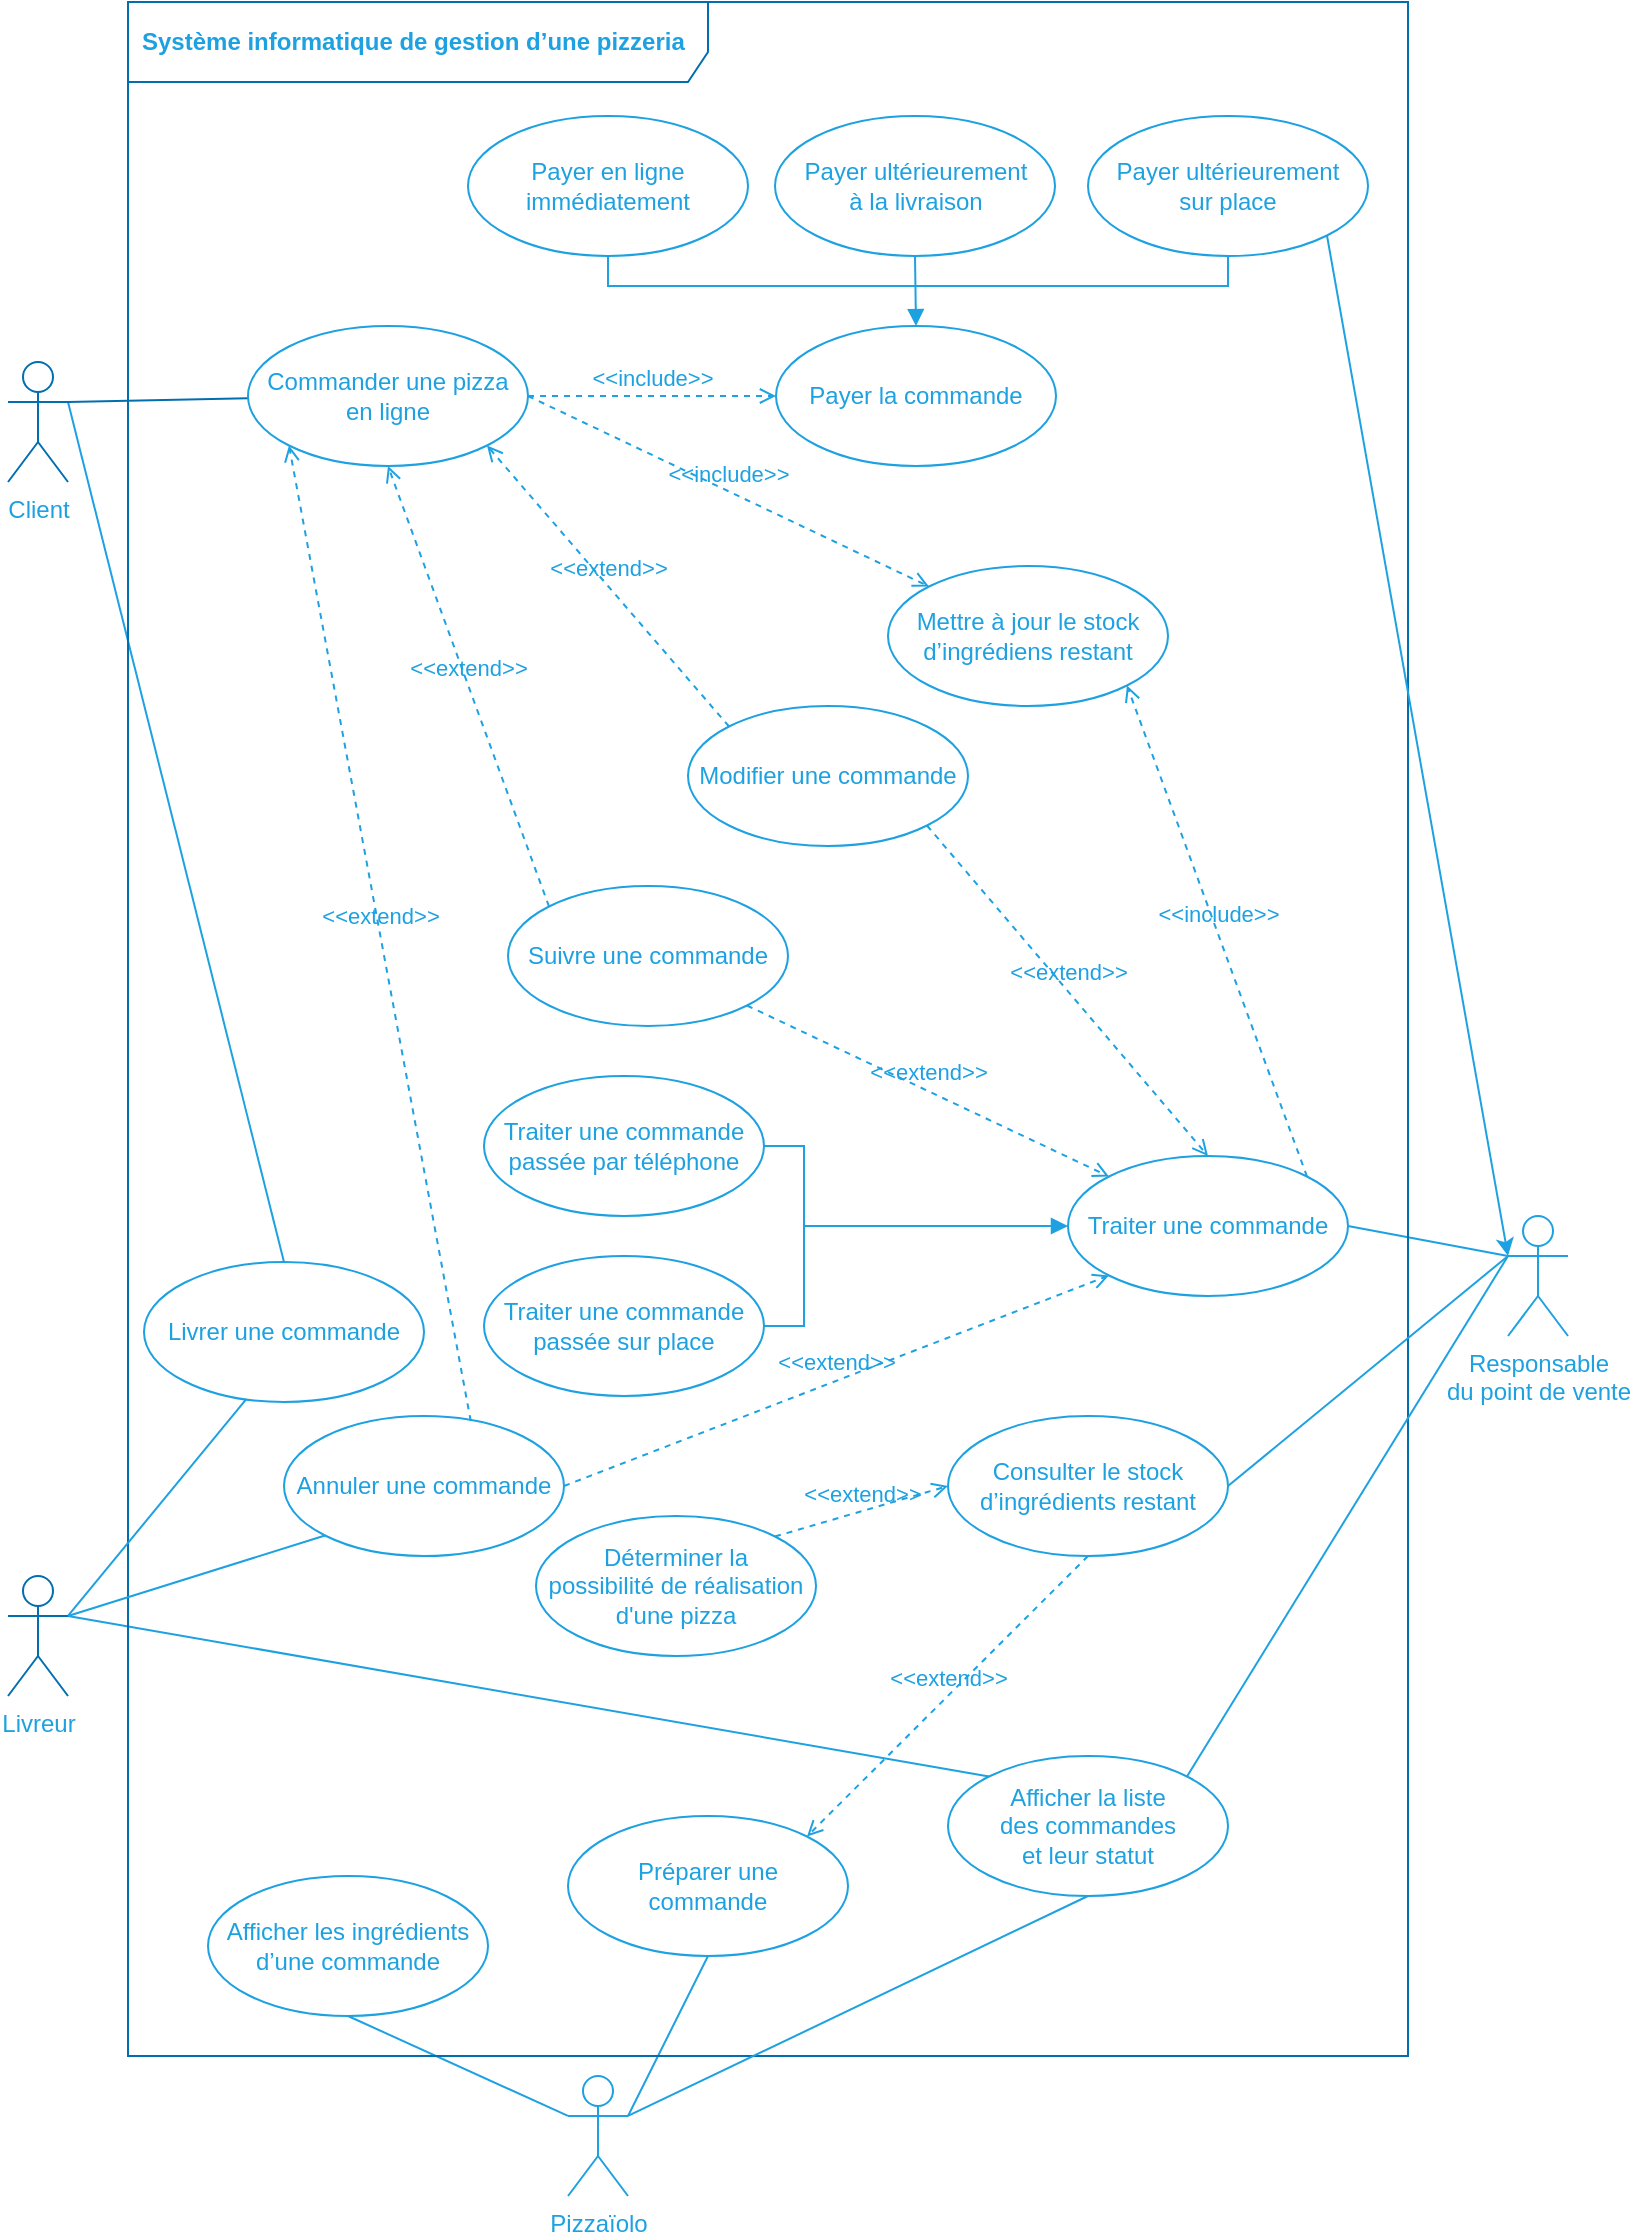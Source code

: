 <mxfile>
    <diagram id="ZDwU52DMAoR-JBrt6ogk" name="Page-1">
        <mxGraphModel dx="1045" dy="865" grid="1" gridSize="10" guides="1" tooltips="1" connect="1" arrows="1" fold="1" page="1" pageScale="1" pageWidth="827" pageHeight="1169" math="0" shadow="0">
            <root>
                <mxCell id="0"/>
                <mxCell id="99" value="Application" style="" parent="0"/>
                <mxCell id="119" style="edgeStyle=none;rounded=0;orthogonalLoop=1;jettySize=auto;html=1;exitX=0.5;exitY=1;exitDx=0;exitDy=0;entryX=1;entryY=0.333;entryDx=0;entryDy=0;entryPerimeter=0;endArrow=none;endFill=0;strokeColor=#1DA1E1;" parent="99" source="36" target="5" edge="1">
                    <mxGeometry relative="1" as="geometry"/>
                </mxCell>
                <mxCell id="120" style="edgeStyle=none;rounded=0;orthogonalLoop=1;jettySize=auto;html=1;exitX=0.5;exitY=1;exitDx=0;exitDy=0;entryX=0;entryY=0.333;entryDx=0;entryDy=0;entryPerimeter=0;endArrow=none;endFill=0;strokeColor=#1DA1E1;" parent="99" source="60" target="5" edge="1">
                    <mxGeometry relative="1" as="geometry"/>
                </mxCell>
                <mxCell id="145" style="edgeStyle=none;rounded=0;orthogonalLoop=1;jettySize=auto;html=1;exitX=0;exitY=0;exitDx=0;exitDy=0;entryX=1;entryY=0.333;entryDx=0;entryDy=0;entryPerimeter=0;endArrow=none;endFill=0;targetPerimeterSpacing=-12;strokeColor=#1DA1E1;" parent="99" source="76" target="6" edge="1">
                    <mxGeometry relative="1" as="geometry"/>
                </mxCell>
                <mxCell id="156" style="rounded=0;orthogonalLoop=1;jettySize=auto;html=1;exitX=1;exitY=0.5;exitDx=0;exitDy=0;entryX=0;entryY=0.333;entryDx=0;entryDy=0;entryPerimeter=0;startArrow=none;startFill=0;endArrow=none;endFill=0;strokeColor=#1DA1E1;" parent="99" source="154" target="2" edge="1">
                    <mxGeometry relative="1" as="geometry"/>
                </mxCell>
                <mxCell id="158" value="&lt;font color=&quot;#1da1e1&quot;&gt;&amp;lt;&amp;lt;extend&amp;gt;&amp;gt;&lt;/font&gt;" style="html=1;verticalAlign=bottom;labelBackgroundColor=none;endArrow=open;endFill=0;dashed=1;strokeColor=#1DA1E1;entryX=1;entryY=1;entryDx=0;entryDy=0;exitX=0;exitY=0;exitDx=0;exitDy=0;" parent="99" source="42" target="9" edge="1">
                    <mxGeometry width="160" relative="1" as="geometry">
                        <mxPoint x="132" y="312" as="sourcePoint"/>
                        <mxPoint x="292" y="312" as="targetPoint"/>
                    </mxGeometry>
                </mxCell>
                <mxCell id="159" value="&lt;font color=&quot;#1da1e1&quot;&gt;&amp;lt;&amp;lt;extend&amp;gt;&amp;gt;&lt;/font&gt;" style="html=1;verticalAlign=bottom;labelBackgroundColor=none;endArrow=open;endFill=0;dashed=1;strokeColor=#1DA1E1;entryX=0.5;entryY=1;entryDx=0;entryDy=0;exitX=0;exitY=0;exitDx=0;exitDy=0;" parent="99" source="97" target="9" edge="1">
                    <mxGeometry width="160" relative="1" as="geometry">
                        <mxPoint x="232.503" y="342.251" as="sourcePoint"/>
                        <mxPoint x="162" y="292" as="targetPoint"/>
                    </mxGeometry>
                </mxCell>
                <mxCell id="160" value="&lt;font color=&quot;#1da1e1&quot;&gt;&amp;lt;&amp;lt;extend&amp;gt;&amp;gt;&lt;/font&gt;" style="html=1;verticalAlign=bottom;labelBackgroundColor=none;endArrow=open;endFill=0;dashed=1;strokeColor=#1DA1E1;entryX=0;entryY=1;entryDx=0;entryDy=0;exitX=0.667;exitY=0.036;exitDx=0;exitDy=0;exitPerimeter=0;" parent="99" source="84" target="9" edge="1">
                    <mxGeometry width="160" relative="1" as="geometry">
                        <mxPoint x="212" y="477" as="sourcePoint"/>
                        <mxPoint x="182" y="367" as="targetPoint"/>
                    </mxGeometry>
                </mxCell>
                <mxCell id="161" value="&lt;font color=&quot;#1da1e1&quot;&gt;&amp;lt;&amp;lt;extend&amp;gt;&amp;gt;&lt;/font&gt;" style="html=1;verticalAlign=bottom;labelBackgroundColor=none;endArrow=open;endFill=0;dashed=1;strokeColor=#1DA1E1;entryX=0.5;entryY=0;entryDx=0;entryDy=0;exitX=1;exitY=1;exitDx=0;exitDy=0;" parent="99" source="42" target="154" edge="1">
                    <mxGeometry width="160" relative="1" as="geometry">
                        <mxPoint x="282" y="337" as="sourcePoint"/>
                        <mxPoint x="212" y="197" as="targetPoint"/>
                    </mxGeometry>
                </mxCell>
                <mxCell id="162" value="" style="group" parent="99" vertex="1" connectable="0">
                    <mxGeometry x="450" y="642" as="geometry"/>
                </mxCell>
                <mxCell id="153" style="edgeStyle=orthogonalEdgeStyle;rounded=0;orthogonalLoop=1;jettySize=auto;html=1;exitX=1;exitY=0.5;exitDx=0;exitDy=0;entryX=1;entryY=0.5;entryDx=0;entryDy=0;strokeColor=#1DA1E1;endArrow=none;endFill=0;" parent="162" source="67" target="56" edge="1">
                    <mxGeometry relative="1" as="geometry"/>
                </mxCell>
                <mxCell id="155" style="rounded=0;orthogonalLoop=1;jettySize=auto;html=1;exitX=0;exitY=0.5;exitDx=0;exitDy=0;endArrow=none;endFill=0;strokeColor=#1DA1E1;edgeStyle=orthogonalEdgeStyle;startArrow=block;startFill=1;" parent="162" source="154" edge="1">
                    <mxGeometry relative="1" as="geometry">
                        <mxPoint x="-40" as="targetPoint"/>
                    </mxGeometry>
                </mxCell>
                <mxCell id="170" value="&lt;font color=&quot;#1da1e1&quot;&gt;&amp;lt;&amp;lt;extend&amp;gt;&amp;gt;&lt;/font&gt;" style="html=1;verticalAlign=bottom;labelBackgroundColor=none;endArrow=open;endFill=0;dashed=1;strokeColor=#1DA1E1;entryX=0;entryY=0;entryDx=0;entryDy=0;exitX=1;exitY=1;exitDx=0;exitDy=0;" parent="99" source="97" target="154" edge="1">
                    <mxGeometry width="160" relative="1" as="geometry">
                        <mxPoint x="511.997" y="356.999" as="sourcePoint"/>
                        <mxPoint x="573.003" y="532.501" as="targetPoint"/>
                    </mxGeometry>
                </mxCell>
                <mxCell id="172" value="&lt;font color=&quot;#1da1e1&quot;&gt;&amp;lt;&amp;lt;extend&amp;gt;&amp;gt;&lt;/font&gt;" style="html=1;verticalAlign=bottom;labelBackgroundColor=none;endArrow=open;endFill=0;dashed=1;strokeColor=#1DA1E1;entryX=0;entryY=1;entryDx=0;entryDy=0;exitX=1;exitY=0.5;exitDx=0;exitDy=0;" parent="99" source="84" target="154" edge="1">
                    <mxGeometry width="160" relative="1" as="geometry">
                        <mxPoint x="391.997" y="696.999" as="sourcePoint"/>
                        <mxPoint x="453.003" y="872.501" as="targetPoint"/>
                    </mxGeometry>
                </mxCell>
                <mxCell id="175" value="&lt;font color=&quot;#1da1e1&quot;&gt;&amp;lt;&amp;lt;extend&amp;gt;&amp;gt;&lt;/font&gt;" style="html=1;verticalAlign=bottom;labelBackgroundColor=none;endArrow=open;endFill=0;dashed=1;strokeColor=#1DA1E1;entryX=0;entryY=0.5;entryDx=0;entryDy=0;exitX=1;exitY=0;exitDx=0;exitDy=0;" parent="99" source="174" target="63" edge="1">
                    <mxGeometry width="160" relative="1" as="geometry">
                        <mxPoint x="301.5" y="657" as="sourcePoint"/>
                        <mxPoint x="472.003" y="767.251" as="targetPoint"/>
                    </mxGeometry>
                </mxCell>
                <mxCell id="178" value="&lt;font color=&quot;#1da1e1&quot;&gt;&amp;lt;&amp;lt;extend&amp;gt;&amp;gt;&lt;/font&gt;" style="html=1;verticalAlign=bottom;labelBackgroundColor=none;endArrow=open;endFill=0;dashed=1;strokeColor=#1DA1E1;exitX=0.5;exitY=1;exitDx=0;exitDy=0;entryX=1;entryY=0;entryDx=0;entryDy=0;" parent="99" source="63" target="36" edge="1">
                    <mxGeometry width="160" relative="1" as="geometry">
                        <mxPoint x="462" y="822" as="sourcePoint"/>
                        <mxPoint x="562" y="847" as="targetPoint"/>
                    </mxGeometry>
                </mxCell>
                <mxCell id="189" style="edgeStyle=none;rounded=0;orthogonalLoop=1;jettySize=auto;html=1;exitX=0.5;exitY=0;exitDx=0;exitDy=0;entryX=1;entryY=0.333;entryDx=0;entryDy=0;entryPerimeter=0;startArrow=none;startFill=0;endArrow=none;endFill=0;strokeColor=#1DA1E1;" parent="99" source="27" target="7" edge="1">
                    <mxGeometry relative="1" as="geometry"/>
                </mxCell>
                <mxCell id="191" value="&lt;font color=&quot;#1da1e1&quot;&gt;Système informatique de gestion d’une pizzeria&lt;/font&gt;" style="shape=umlFrame;whiteSpace=wrap;html=1;width=290;height=40;boundedLbl=1;verticalAlign=middle;align=left;spacingLeft=5;strokeColor=#006EAF;fontColor=#ffffff;fillColor=none;fontStyle=1" parent="99" vertex="1">
                    <mxGeometry x="72" y="30" width="640" height="1027" as="geometry"/>
                </mxCell>
                <mxCell id="192" style="rounded=0;orthogonalLoop=1;jettySize=auto;html=1;exitX=1;exitY=1;exitDx=0;exitDy=0;entryX=0;entryY=0.333;entryDx=0;entryDy=0;entryPerimeter=0;strokeColor=#1DA1E1;" edge="1" parent="99" source="94" target="2">
                    <mxGeometry relative="1" as="geometry"/>
                </mxCell>
                <mxCell id="1" value="Acteurs et actions" parent="0"/>
                <mxCell id="5" value="&lt;font color=&quot;#1da1e1&quot;&gt;Pizzaïolo&lt;/font&gt;" style="shape=umlActor;verticalLabelPosition=bottom;verticalAlign=top;html=1;strokeColor=#1DA1E1;fillColor=none;" parent="1" vertex="1">
                    <mxGeometry x="292" y="1067" width="30" height="60" as="geometry"/>
                </mxCell>
                <mxCell id="62" style="edgeStyle=none;orthogonalLoop=1;jettySize=auto;html=1;exitX=1;exitY=0.333;exitDx=0;exitDy=0;exitPerimeter=0;entryX=0.366;entryY=0.977;entryDx=0;entryDy=0;startArrow=none;startFill=0;endArrow=none;endFill=0;targetPerimeterSpacing=0;strokeColor=#1DA1E1;entryPerimeter=0;" parent="1" source="6" target="27" edge="1">
                    <mxGeometry relative="1" as="geometry"/>
                </mxCell>
                <mxCell id="6" value="&lt;font color=&quot;#1da1e1&quot;&gt;Livreur&lt;/font&gt;" style="shape=umlActor;verticalLabelPosition=bottom;verticalAlign=top;html=1;strokeColor=#006EAF;fontColor=#ffffff;fillColor=none;rotation=0;direction=east;" parent="1" vertex="1">
                    <mxGeometry x="12" y="817" width="30" height="60" as="geometry"/>
                </mxCell>
                <mxCell id="13" style="rounded=0;orthogonalLoop=1;jettySize=auto;html=1;exitX=1;exitY=0.333;exitDx=0;exitDy=0;exitPerimeter=0;endArrow=none;endFill=0;fillColor=#1ba1e2;strokeColor=#006EAF;" parent="1" source="7" target="9" edge="1">
                    <mxGeometry relative="1" as="geometry"/>
                </mxCell>
                <mxCell id="7" value="&lt;font color=&quot;#1da1e1&quot;&gt;Client&lt;/font&gt;" style="shape=umlActor;verticalLabelPosition=bottom;verticalAlign=top;html=1;strokeColor=#006EAF;fontColor=#ffffff;fillColor=none;" parent="1" vertex="1">
                    <mxGeometry x="12" y="210" width="30" height="60" as="geometry"/>
                </mxCell>
                <mxCell id="9" value="&lt;font color=&quot;#1da1e1&quot;&gt;Commander une pizza &lt;br&gt;en ligne&lt;/font&gt;" style="ellipse;whiteSpace=wrap;html=1;fillColor=none;strokeColor=#1DA1E1;" parent="1" vertex="1">
                    <mxGeometry x="132" y="192" width="140" height="70" as="geometry"/>
                </mxCell>
                <mxCell id="27" value="&lt;font color=&quot;#1da1e1&quot;&gt;Livrer une&amp;nbsp;commande&lt;/font&gt;" style="ellipse;whiteSpace=wrap;html=1;fillColor=none;strokeColor=#1DA1E1;" parent="1" vertex="1">
                    <mxGeometry x="80" y="660" width="140" height="70" as="geometry"/>
                </mxCell>
                <mxCell id="36" value="&lt;font color=&quot;#1da1e1&quot;&gt;Préparer une &lt;br&gt;commande&lt;/font&gt;" style="ellipse;whiteSpace=wrap;html=1;fillColor=none;strokeColor=#1DA1E1;" parent="1" vertex="1">
                    <mxGeometry x="292" y="937" width="140" height="70" as="geometry"/>
                </mxCell>
                <mxCell id="42" value="&lt;font color=&quot;#1da1e1&quot;&gt;Modifier une commande&lt;/font&gt;" style="ellipse;whiteSpace=wrap;html=1;fillColor=none;strokeColor=#1DA1E1;" parent="1" vertex="1">
                    <mxGeometry x="352" y="382" width="140" height="70" as="geometry"/>
                </mxCell>
                <mxCell id="96" style="edgeStyle=orthogonalEdgeStyle;rounded=0;orthogonalLoop=1;jettySize=auto;html=1;exitX=0.5;exitY=0;exitDx=0;exitDy=0;startArrow=block;startFill=1;endArrow=none;endFill=0;targetPerimeterSpacing=0;strokeColor=#1DA1E1;entryX=0.5;entryY=1;entryDx=0;entryDy=0;" parent="1" source="44" target="116" edge="1">
                    <mxGeometry relative="1" as="geometry">
                        <mxPoint x="422" y="212" as="targetPoint"/>
                    </mxGeometry>
                </mxCell>
                <mxCell id="44" value="&lt;font color=&quot;#1da1e1&quot;&gt;Payer la commande&lt;/font&gt;" style="ellipse;whiteSpace=wrap;html=1;fillColor=none;strokeColor=#1DA1E1;" parent="1" vertex="1">
                    <mxGeometry x="396" y="192" width="140" height="70" as="geometry"/>
                </mxCell>
                <mxCell id="49" value="&lt;font color=&quot;#1da1e1&quot;&gt;&amp;lt;&amp;lt;include&amp;gt;&amp;gt;&lt;/font&gt;" style="html=1;verticalAlign=bottom;labelBackgroundColor=none;endArrow=open;endFill=0;dashed=1;strokeColor=#1DA1E1;entryX=0;entryY=0.5;entryDx=0;entryDy=0;exitX=1;exitY=0.5;exitDx=0;exitDy=0;" parent="1" source="9" target="44" edge="1">
                    <mxGeometry width="160" relative="1" as="geometry">
                        <mxPoint x="572" y="217" as="sourcePoint"/>
                        <mxPoint x="672" y="216" as="targetPoint"/>
                    </mxGeometry>
                </mxCell>
                <mxCell id="56" value="&lt;font color=&quot;#1da1e1&quot; style=&quot;font-weight: normal&quot;&gt;Traiter une commande passée sur place&lt;/font&gt;" style="ellipse;whiteSpace=wrap;html=1;fillColor=none;strokeColor=#1DA1E1;fontStyle=1" parent="1" vertex="1">
                    <mxGeometry x="250" y="657" width="140" height="70" as="geometry"/>
                </mxCell>
                <mxCell id="2" value="&lt;font color=&quot;#1da1e1&quot;&gt;Responsable &lt;br&gt;du point de vente&lt;br&gt;&lt;/font&gt;" style="shape=umlActor;verticalLabelPosition=bottom;verticalAlign=top;html=1;strokeColor=#1DA1E1;fillColor=none;" parent="1" vertex="1">
                    <mxGeometry x="762" y="637" width="30" height="60" as="geometry"/>
                </mxCell>
                <mxCell id="60" value="&lt;font color=&quot;#1da1e1&quot;&gt;Afficher les ingrédients&lt;br&gt;d’une commande&lt;br&gt;&lt;/font&gt;" style="ellipse;whiteSpace=wrap;html=1;fillColor=none;strokeColor=#1DA1E1;" parent="1" vertex="1">
                    <mxGeometry x="112" y="967" width="140" height="70" as="geometry"/>
                </mxCell>
                <mxCell id="64" style="edgeStyle=none;orthogonalLoop=1;jettySize=auto;html=1;exitX=1;exitY=0.5;exitDx=0;exitDy=0;entryX=0;entryY=0.333;entryDx=0;entryDy=0;entryPerimeter=0;startArrow=none;startFill=0;endArrow=none;endFill=0;targetPerimeterSpacing=0;strokeColor=#1DA1E1;" parent="1" source="63" target="2" edge="1">
                    <mxGeometry relative="1" as="geometry"/>
                </mxCell>
                <mxCell id="63" value="&lt;font color=&quot;#1da1e1&quot;&gt;Consulter le stock d’ingrédients restant&lt;/font&gt;" style="ellipse;whiteSpace=wrap;html=1;fillColor=none;strokeColor=#1DA1E1;" parent="1" vertex="1">
                    <mxGeometry x="482" y="737" width="140" height="70" as="geometry"/>
                </mxCell>
                <mxCell id="66" value="&lt;font color=&quot;#1da1e1&quot;&gt;Mettre à jour le stock d’ingrédiens restant&lt;/font&gt;" style="ellipse;whiteSpace=wrap;html=1;fillColor=none;strokeColor=#1DA1E1;" parent="1" vertex="1">
                    <mxGeometry x="452" y="312" width="140" height="70" as="geometry"/>
                </mxCell>
                <mxCell id="67" value="&lt;font color=&quot;#1da1e1&quot; style=&quot;font-weight: normal&quot;&gt;Traiter une commande passée par téléphone&lt;/font&gt;" style="ellipse;whiteSpace=wrap;html=1;fillColor=none;strokeColor=#1DA1E1;fontStyle=1" parent="1" vertex="1">
                    <mxGeometry x="250" y="567" width="140" height="70" as="geometry"/>
                </mxCell>
                <mxCell id="77" style="edgeStyle=none;orthogonalLoop=1;jettySize=auto;html=1;exitX=1;exitY=0;exitDx=0;exitDy=0;entryX=0;entryY=0.333;entryDx=0;entryDy=0;entryPerimeter=0;startArrow=none;startFill=0;endArrow=none;endFill=0;targetPerimeterSpacing=0;strokeColor=#1DA1E1;" parent="1" source="76" target="2" edge="1">
                    <mxGeometry relative="1" as="geometry"/>
                </mxCell>
                <mxCell id="103" style="rounded=0;orthogonalLoop=1;jettySize=auto;html=1;exitX=0.5;exitY=1;exitDx=0;exitDy=0;entryX=1;entryY=0.333;entryDx=0;entryDy=0;entryPerimeter=0;startArrow=none;startFill=0;endArrow=none;endFill=0;targetPerimeterSpacing=0;strokeColor=#1DA1E1;" parent="1" source="76" target="5" edge="1">
                    <mxGeometry relative="1" as="geometry"/>
                </mxCell>
                <mxCell id="76" value="&lt;font color=&quot;#1da1e1&quot;&gt;Afficher la liste &lt;br&gt;des commandes &lt;br&gt;et leur statut&lt;/font&gt;" style="ellipse;whiteSpace=wrap;html=1;fillColor=none;strokeColor=#1DA1E1;" parent="1" vertex="1">
                    <mxGeometry x="482" y="907" width="140" height="70" as="geometry"/>
                </mxCell>
                <mxCell id="95" style="edgeStyle=orthogonalEdgeStyle;orthogonalLoop=1;jettySize=auto;html=1;exitX=0.5;exitY=1;exitDx=0;exitDy=0;entryX=0.5;entryY=1;entryDx=0;entryDy=0;startArrow=none;startFill=0;endArrow=none;endFill=0;targetPerimeterSpacing=0;strokeColor=#1DA1E1;rounded=0;" parent="1" source="78" target="94" edge="1">
                    <mxGeometry relative="1" as="geometry">
                        <Array as="points">
                            <mxPoint x="312" y="172"/>
                            <mxPoint x="622" y="172"/>
                        </Array>
                    </mxGeometry>
                </mxCell>
                <mxCell id="78" value="&lt;font color=&quot;#1da1e1&quot;&gt;Payer en ligne immédiatement&lt;br&gt;&lt;/font&gt;" style="ellipse;whiteSpace=wrap;html=1;fillColor=none;strokeColor=#1DA1E1;" parent="1" vertex="1">
                    <mxGeometry x="242" y="87" width="140" height="70" as="geometry"/>
                </mxCell>
                <mxCell id="84" value="&lt;font color=&quot;#1da1e1&quot;&gt;Annuler une commande&lt;/font&gt;" style="ellipse;whiteSpace=wrap;html=1;fillColor=none;strokeColor=#1DA1E1;" parent="1" vertex="1">
                    <mxGeometry x="150" y="737" width="140" height="70" as="geometry"/>
                </mxCell>
                <mxCell id="90" style="edgeStyle=none;orthogonalLoop=1;jettySize=auto;html=1;exitX=0;exitY=1;exitDx=0;exitDy=0;entryX=1;entryY=0.333;entryDx=0;entryDy=0;entryPerimeter=0;startArrow=none;startFill=0;endArrow=none;endFill=0;targetPerimeterSpacing=0;strokeColor=#1DA1E1;" parent="1" source="84" target="6" edge="1">
                    <mxGeometry relative="1" as="geometry"/>
                </mxCell>
                <mxCell id="94" value="&lt;font color=&quot;#1da1e1&quot;&gt;Payer ultérieurement&lt;br&gt;sur place&lt;br&gt;&lt;/font&gt;" style="ellipse;whiteSpace=wrap;html=1;fillColor=none;strokeColor=#1DA1E1;" parent="1" vertex="1">
                    <mxGeometry x="552" y="87" width="140" height="70" as="geometry"/>
                </mxCell>
                <mxCell id="97" value="&lt;font color=&quot;#1da1e1&quot;&gt;Suivre une commande&lt;/font&gt;" style="ellipse;whiteSpace=wrap;html=1;fillColor=none;strokeColor=#1DA1E1;" parent="1" vertex="1">
                    <mxGeometry x="262" y="472" width="140" height="70" as="geometry"/>
                </mxCell>
                <mxCell id="116" value="&lt;font color=&quot;#1da1e1&quot;&gt;Payer ultérieurement&lt;br&gt;à la livraison&lt;br&gt;&lt;/font&gt;" style="ellipse;whiteSpace=wrap;html=1;fillColor=none;strokeColor=#1DA1E1;" parent="1" vertex="1">
                    <mxGeometry x="395.5" y="87" width="140" height="70" as="geometry"/>
                </mxCell>
                <mxCell id="122" value="&lt;font color=&quot;#1da1e1&quot;&gt;&amp;lt;&amp;lt;include&amp;gt;&amp;gt;&lt;/font&gt;" style="html=1;verticalAlign=bottom;labelBackgroundColor=none;endArrow=open;endFill=0;dashed=1;strokeColor=#1DA1E1;entryX=0;entryY=0;entryDx=0;entryDy=0;exitX=1;exitY=0.5;exitDx=0;exitDy=0;" parent="1" source="9" target="66" edge="1">
                    <mxGeometry width="160" relative="1" as="geometry">
                        <mxPoint x="311.997" y="251.999" as="sourcePoint"/>
                        <mxPoint x="462.5" y="382.25" as="targetPoint"/>
                    </mxGeometry>
                </mxCell>
                <mxCell id="154" value="&lt;font color=&quot;#1da1e1&quot; style=&quot;font-weight: normal&quot;&gt;Traiter une commande&lt;/font&gt;" style="ellipse;whiteSpace=wrap;html=1;fillColor=none;strokeColor=#1DA1E1;fontStyle=1" parent="1" vertex="1">
                    <mxGeometry x="542" y="607" width="140" height="70" as="geometry"/>
                </mxCell>
                <mxCell id="157" value="&lt;font color=&quot;#1da1e1&quot;&gt;&amp;lt;&amp;lt;include&amp;gt;&amp;gt;&lt;/font&gt;" style="html=1;verticalAlign=bottom;labelBackgroundColor=none;endArrow=open;endFill=0;dashed=1;strokeColor=#1DA1E1;entryX=1;entryY=1;entryDx=0;entryDy=0;exitX=1;exitY=0;exitDx=0;exitDy=0;" parent="1" source="154" target="66" edge="1">
                    <mxGeometry width="160" relative="1" as="geometry">
                        <mxPoint x="621.997" y="276.999" as="sourcePoint"/>
                        <mxPoint x="843.003" y="347.501" as="targetPoint"/>
                    </mxGeometry>
                </mxCell>
                <mxCell id="174" value="&lt;font color=&quot;#1da1e1&quot;&gt;Déterminer la &lt;br&gt;possibilité de réalisation d'une pizza&lt;br&gt;&lt;/font&gt;" style="ellipse;whiteSpace=wrap;html=1;fillColor=none;strokeColor=#1DA1E1;" parent="1" vertex="1">
                    <mxGeometry x="276" y="787" width="140" height="70" as="geometry"/>
                </mxCell>
            </root>
        </mxGraphModel>
    </diagram>
</mxfile>